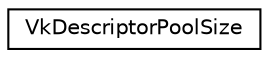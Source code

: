 digraph "Graphical Class Hierarchy"
{
 // LATEX_PDF_SIZE
  edge [fontname="Helvetica",fontsize="10",labelfontname="Helvetica",labelfontsize="10"];
  node [fontname="Helvetica",fontsize="10",shape=record];
  rankdir="LR";
  Node0 [label="VkDescriptorPoolSize",height=0.2,width=0.4,color="black", fillcolor="white", style="filled",URL="$structVkDescriptorPoolSize.html",tooltip=" "];
}

